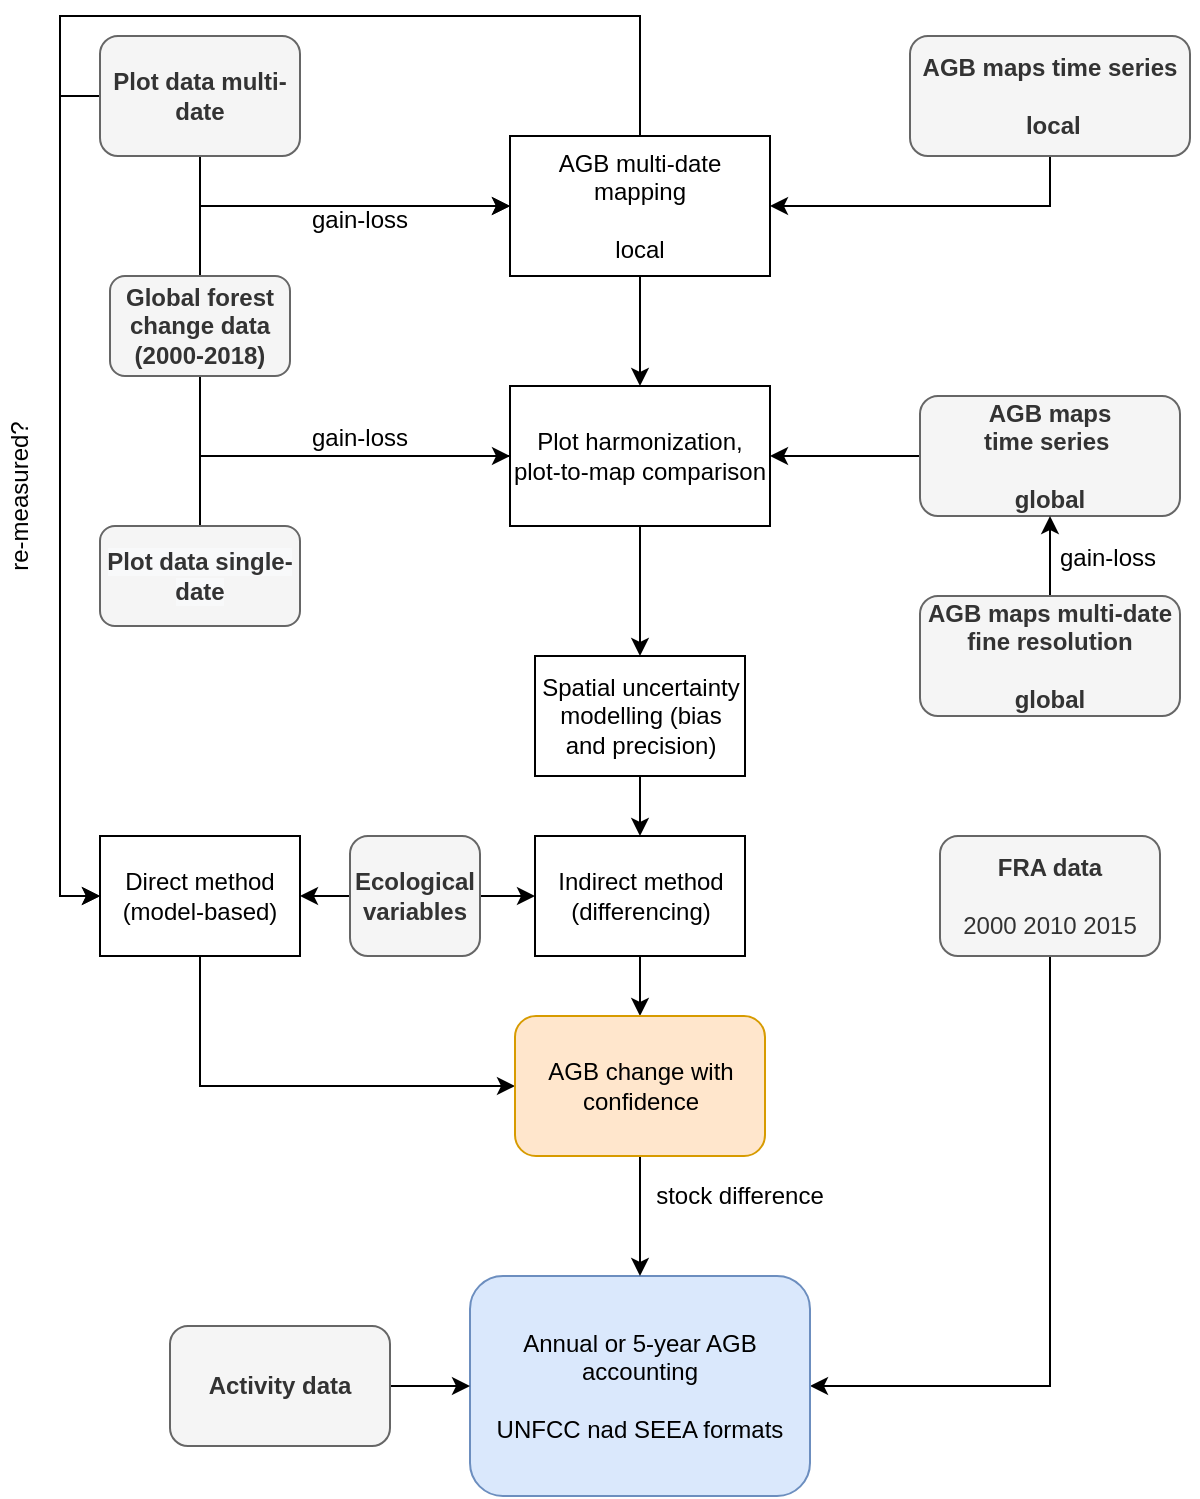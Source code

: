 <mxfile version="13.7.5" type="github">
  <diagram id="7Rsvs0vOTl0MpOckWxuK" name="Page-1">
    <mxGraphModel dx="1038" dy="1717" grid="1" gridSize="10" guides="1" tooltips="1" connect="1" arrows="1" fold="1" page="1" pageScale="1" pageWidth="850" pageHeight="1100" math="0" shadow="0">
      <root>
        <mxCell id="0" />
        <mxCell id="1" parent="0" />
        <mxCell id="WyV3JQxwRowbb4DdgCYI-11" style="edgeStyle=orthogonalEdgeStyle;rounded=0;orthogonalLoop=1;jettySize=auto;html=1;exitX=0.5;exitY=1;exitDx=0;exitDy=0;entryX=0;entryY=0.5;entryDx=0;entryDy=0;" parent="1" source="sPtuqEH-0CU76L_9MhWu-2" target="sPtuqEH-0CU76L_9MhWu-28" edge="1">
          <mxGeometry relative="1" as="geometry" />
        </mxCell>
        <mxCell id="sPtuqEH-0CU76L_9MhWu-2" value="Direct method (model-based)" style="rounded=0;whiteSpace=wrap;html=1;" parent="1" vertex="1">
          <mxGeometry x="195" y="-580" width="100" height="60" as="geometry" />
        </mxCell>
        <mxCell id="PQNr4_TIdTEO0NgWRt0n-21" style="edgeStyle=orthogonalEdgeStyle;rounded=0;orthogonalLoop=1;jettySize=auto;html=1;exitX=0.5;exitY=1;exitDx=0;exitDy=0;entryX=0.5;entryY=0;entryDx=0;entryDy=0;endArrow=classic;endFill=1;" parent="1" source="sPtuqEH-0CU76L_9MhWu-11" target="sPtuqEH-0CU76L_9MhWu-28" edge="1">
          <mxGeometry relative="1" as="geometry" />
        </mxCell>
        <mxCell id="sPtuqEH-0CU76L_9MhWu-11" value="Indirect method (differencing)" style="rounded=0;whiteSpace=wrap;html=1;" parent="1" vertex="1">
          <mxGeometry x="412.5" y="-580" width="105" height="60" as="geometry" />
        </mxCell>
        <mxCell id="sPtuqEH-0CU76L_9MhWu-58" style="edgeStyle=orthogonalEdgeStyle;rounded=0;orthogonalLoop=1;jettySize=auto;html=1;exitX=0.5;exitY=0;exitDx=0;exitDy=0;entryX=0;entryY=0.5;entryDx=0;entryDy=0;" parent="1" source="sPtuqEH-0CU76L_9MhWu-14" target="sPtuqEH-0CU76L_9MhWu-49" edge="1">
          <mxGeometry relative="1" as="geometry" />
        </mxCell>
        <mxCell id="PQNr4_TIdTEO0NgWRt0n-8" style="edgeStyle=orthogonalEdgeStyle;rounded=0;orthogonalLoop=1;jettySize=auto;html=1;exitX=0.5;exitY=1;exitDx=0;exitDy=0;entryX=0;entryY=0.5;entryDx=0;entryDy=0;endArrow=none;endFill=0;" parent="1" source="sPtuqEH-0CU76L_9MhWu-14" target="sPtuqEH-0CU76L_9MhWu-43" edge="1">
          <mxGeometry relative="1" as="geometry" />
        </mxCell>
        <mxCell id="sPtuqEH-0CU76L_9MhWu-14" value="&lt;b&gt;Global forest change data (2000-2018)&lt;/b&gt;" style="rounded=1;whiteSpace=wrap;html=1;fillColor=#f5f5f5;strokeColor=#666666;fontColor=#333333;" parent="1" vertex="1">
          <mxGeometry x="200" y="-860" width="90" height="50" as="geometry" />
        </mxCell>
        <mxCell id="PQNr4_TIdTEO0NgWRt0n-28" style="edgeStyle=orthogonalEdgeStyle;rounded=0;orthogonalLoop=1;jettySize=auto;html=1;exitX=0.5;exitY=1;exitDx=0;exitDy=0;entryX=1;entryY=0.5;entryDx=0;entryDy=0;endArrow=classic;endFill=1;" parent="1" source="sPtuqEH-0CU76L_9MhWu-16" target="sPtuqEH-0CU76L_9MhWu-19" edge="1">
          <mxGeometry relative="1" as="geometry" />
        </mxCell>
        <mxCell id="sPtuqEH-0CU76L_9MhWu-16" value="&lt;b&gt;FRA data&lt;br&gt;&lt;/b&gt;&lt;br&gt;2000 2010 2015" style="rounded=1;whiteSpace=wrap;html=1;fillColor=#f5f5f5;strokeColor=#666666;fontColor=#333333;" parent="1" vertex="1">
          <mxGeometry x="615" y="-580" width="110" height="60" as="geometry" />
        </mxCell>
        <mxCell id="sPtuqEH-0CU76L_9MhWu-19" value="Annual or 5-year AGB accounting &lt;br&gt;&lt;br&gt;UNFCC nad SEEA formats" style="rounded=1;whiteSpace=wrap;html=1;fillColor=#dae8fc;strokeColor=#6c8ebf;" parent="1" vertex="1">
          <mxGeometry x="380" y="-360" width="170" height="110" as="geometry" />
        </mxCell>
        <mxCell id="PQNr4_TIdTEO0NgWRt0n-16" style="edgeStyle=orthogonalEdgeStyle;rounded=0;orthogonalLoop=1;jettySize=auto;html=1;exitX=0;exitY=0.5;exitDx=0;exitDy=0;entryX=0;entryY=0.5;entryDx=0;entryDy=0;endArrow=classic;endFill=1;" parent="1" source="sPtuqEH-0CU76L_9MhWu-26" target="sPtuqEH-0CU76L_9MhWu-2" edge="1">
          <mxGeometry relative="1" as="geometry" />
        </mxCell>
        <mxCell id="PQNr4_TIdTEO0NgWRt0n-33" style="edgeStyle=orthogonalEdgeStyle;rounded=0;orthogonalLoop=1;jettySize=auto;html=1;exitX=0.5;exitY=1;exitDx=0;exitDy=0;entryX=0;entryY=0.5;entryDx=0;entryDy=0;endArrow=classic;endFill=1;" parent="1" source="sPtuqEH-0CU76L_9MhWu-26" target="sPtuqEH-0CU76L_9MhWu-49" edge="1">
          <mxGeometry relative="1" as="geometry" />
        </mxCell>
        <mxCell id="sPtuqEH-0CU76L_9MhWu-26" value="&lt;b style=&quot;font-family: &amp;#34;helvetica&amp;#34;&quot;&gt;Plot data multi-date&lt;/b&gt;" style="rounded=1;whiteSpace=wrap;html=1;fillColor=#f5f5f5;strokeColor=#666666;fontColor=#333333;" parent="1" vertex="1">
          <mxGeometry x="195" y="-980" width="100" height="60" as="geometry" />
        </mxCell>
        <mxCell id="PQNr4_TIdTEO0NgWRt0n-29" style="edgeStyle=orthogonalEdgeStyle;rounded=0;orthogonalLoop=1;jettySize=auto;html=1;exitX=0.5;exitY=1;exitDx=0;exitDy=0;entryX=0.5;entryY=0;entryDx=0;entryDy=0;endArrow=classic;endFill=1;" parent="1" source="sPtuqEH-0CU76L_9MhWu-28" target="sPtuqEH-0CU76L_9MhWu-19" edge="1">
          <mxGeometry relative="1" as="geometry" />
        </mxCell>
        <mxCell id="sPtuqEH-0CU76L_9MhWu-28" value="AGB change with confidence" style="rounded=1;whiteSpace=wrap;html=1;fillColor=#ffe6cc;strokeColor=#d79b00;" parent="1" vertex="1">
          <mxGeometry x="402.5" y="-490" width="125" height="70" as="geometry" />
        </mxCell>
        <mxCell id="PQNr4_TIdTEO0NgWRt0n-9" style="edgeStyle=orthogonalEdgeStyle;rounded=0;orthogonalLoop=1;jettySize=auto;html=1;exitX=0.5;exitY=0;exitDx=0;exitDy=0;entryX=0;entryY=0.5;entryDx=0;entryDy=0;endArrow=classic;endFill=1;" parent="1" source="sPtuqEH-0CU76L_9MhWu-36" target="sPtuqEH-0CU76L_9MhWu-43" edge="1">
          <mxGeometry relative="1" as="geometry" />
        </mxCell>
        <mxCell id="sPtuqEH-0CU76L_9MhWu-36" value="&lt;b style=&quot;color: rgb(51 , 51 , 51) ; font-family: &amp;#34;helvetica&amp;#34; ; font-size: 12px ; font-style: normal ; letter-spacing: normal ; text-align: center ; text-indent: 0px ; text-transform: none ; word-spacing: 0px ; background-color: rgb(248 , 249 , 250)&quot;&gt;Plot data single-date&lt;/b&gt;" style="rounded=1;whiteSpace=wrap;html=1;fillColor=#f5f5f5;strokeColor=#666666;fontColor=#333333;" parent="1" vertex="1">
          <mxGeometry x="195" y="-735" width="100" height="50" as="geometry" />
        </mxCell>
        <mxCell id="WyV3JQxwRowbb4DdgCYI-16" style="edgeStyle=orthogonalEdgeStyle;rounded=0;orthogonalLoop=1;jettySize=auto;html=1;exitX=0.5;exitY=1;exitDx=0;exitDy=0;entryX=0.5;entryY=0;entryDx=0;entryDy=0;" parent="1" source="sPtuqEH-0CU76L_9MhWu-43" target="WyV3JQxwRowbb4DdgCYI-14" edge="1">
          <mxGeometry relative="1" as="geometry" />
        </mxCell>
        <mxCell id="sPtuqEH-0CU76L_9MhWu-43" value="Plot harmonization, plot-to-map comparison" style="rounded=0;whiteSpace=wrap;html=1;" parent="1" vertex="1">
          <mxGeometry x="400" y="-805" width="130" height="70" as="geometry" />
        </mxCell>
        <mxCell id="sPtuqEH-0CU76L_9MhWu-59" style="edgeStyle=orthogonalEdgeStyle;rounded=0;orthogonalLoop=1;jettySize=auto;html=1;exitX=0.5;exitY=1;exitDx=0;exitDy=0;entryX=1;entryY=0.5;entryDx=0;entryDy=0;" parent="1" source="sPtuqEH-0CU76L_9MhWu-47" target="sPtuqEH-0CU76L_9MhWu-49" edge="1">
          <mxGeometry relative="1" as="geometry" />
        </mxCell>
        <mxCell id="sPtuqEH-0CU76L_9MhWu-47" value="&lt;b&gt;AGB maps time series&lt;br&gt;&lt;br&gt;&amp;nbsp;local&lt;/b&gt;&lt;b&gt;&lt;br&gt;&lt;/b&gt;" style="rounded=1;whiteSpace=wrap;html=1;fillColor=#f5f5f5;strokeColor=#666666;fontColor=#333333;" parent="1" vertex="1">
          <mxGeometry x="600" y="-980" width="140" height="60" as="geometry" />
        </mxCell>
        <mxCell id="WyV3JQxwRowbb4DdgCYI-6" style="edgeStyle=orthogonalEdgeStyle;rounded=0;orthogonalLoop=1;jettySize=auto;html=1;exitX=0;exitY=0.5;exitDx=0;exitDy=0;entryX=1;entryY=0.5;entryDx=0;entryDy=0;" parent="1" source="sPtuqEH-0CU76L_9MhWu-48" target="sPtuqEH-0CU76L_9MhWu-43" edge="1">
          <mxGeometry relative="1" as="geometry" />
        </mxCell>
        <mxCell id="sPtuqEH-0CU76L_9MhWu-48" value="&lt;b&gt;AGB maps &lt;br&gt;time series&amp;nbsp;&lt;br&gt;&lt;br&gt;global&lt;br&gt;&lt;/b&gt;" style="rounded=1;whiteSpace=wrap;html=1;fillColor=#f5f5f5;strokeColor=#666666;fontColor=#333333;" parent="1" vertex="1">
          <mxGeometry x="605" y="-800" width="130" height="60" as="geometry" />
        </mxCell>
        <mxCell id="PQNr4_TIdTEO0NgWRt0n-11" value="" style="edgeStyle=orthogonalEdgeStyle;rounded=0;orthogonalLoop=1;jettySize=auto;html=1;endArrow=classic;endFill=1;" parent="1" source="sPtuqEH-0CU76L_9MhWu-49" target="sPtuqEH-0CU76L_9MhWu-43" edge="1">
          <mxGeometry relative="1" as="geometry" />
        </mxCell>
        <mxCell id="gxPmMTx2_d7EBtKhnhhi-1" style="edgeStyle=orthogonalEdgeStyle;rounded=0;orthogonalLoop=1;jettySize=auto;html=1;exitX=0.5;exitY=0;exitDx=0;exitDy=0;entryX=0;entryY=0.5;entryDx=0;entryDy=0;" parent="1" source="sPtuqEH-0CU76L_9MhWu-49" target="sPtuqEH-0CU76L_9MhWu-2" edge="1">
          <mxGeometry relative="1" as="geometry">
            <Array as="points">
              <mxPoint x="465" y="-990" />
              <mxPoint x="175" y="-990" />
              <mxPoint x="175" y="-550" />
            </Array>
          </mxGeometry>
        </mxCell>
        <mxCell id="sPtuqEH-0CU76L_9MhWu-49" value="AGB multi-date mapping&lt;br&gt;&lt;br&gt;local" style="rounded=0;whiteSpace=wrap;html=1;" parent="1" vertex="1">
          <mxGeometry x="400" y="-930" width="130" height="70" as="geometry" />
        </mxCell>
        <mxCell id="PQNr4_TIdTEO0NgWRt0n-4" value="gain-loss" style="text;html=1;strokeColor=none;fillColor=none;align=center;verticalAlign=middle;whiteSpace=wrap;rounded=0;" parent="1" vertex="1">
          <mxGeometry x="280" y="-789" width="90" height="20" as="geometry" />
        </mxCell>
        <mxCell id="PQNr4_TIdTEO0NgWRt0n-17" value="re-measured?" style="text;html=1;strokeColor=none;fillColor=none;align=center;verticalAlign=middle;whiteSpace=wrap;rounded=0;rotation=-90;" parent="1" vertex="1">
          <mxGeometry x="110" y="-760" width="90" height="20" as="geometry" />
        </mxCell>
        <mxCell id="PQNr4_TIdTEO0NgWRt0n-30" value="stock difference" style="text;html=1;strokeColor=none;fillColor=none;align=center;verticalAlign=middle;whiteSpace=wrap;rounded=0;" parent="1" vertex="1">
          <mxGeometry x="470" y="-410" width="90" height="20" as="geometry" />
        </mxCell>
        <mxCell id="PQNr4_TIdTEO0NgWRt0n-5" value="gain-loss" style="text;html=1;strokeColor=none;fillColor=none;align=center;verticalAlign=middle;whiteSpace=wrap;rounded=0;" parent="1" vertex="1">
          <mxGeometry x="280" y="-898" width="90" height="20" as="geometry" />
        </mxCell>
        <mxCell id="WyV3JQxwRowbb4DdgCYI-4" style="edgeStyle=orthogonalEdgeStyle;rounded=0;orthogonalLoop=1;jettySize=auto;html=1;exitX=0.5;exitY=0;exitDx=0;exitDy=0;" parent="1" source="WyV3JQxwRowbb4DdgCYI-3" target="sPtuqEH-0CU76L_9MhWu-48" edge="1">
          <mxGeometry relative="1" as="geometry" />
        </mxCell>
        <mxCell id="WyV3JQxwRowbb4DdgCYI-3" value="&lt;b&gt;AGB maps multi-date &lt;br&gt;fine resolution&lt;br&gt;&lt;br&gt;global&lt;br&gt;&lt;/b&gt;" style="rounded=1;whiteSpace=wrap;html=1;fillColor=#f5f5f5;strokeColor=#666666;fontColor=#333333;" parent="1" vertex="1">
          <mxGeometry x="605" y="-700" width="130" height="60" as="geometry" />
        </mxCell>
        <mxCell id="WyV3JQxwRowbb4DdgCYI-5" value="gain-loss" style="text;html=1;strokeColor=none;fillColor=none;align=center;verticalAlign=middle;whiteSpace=wrap;rounded=0;" parent="1" vertex="1">
          <mxGeometry x="654" y="-729" width="90" height="20" as="geometry" />
        </mxCell>
        <mxCell id="WyV3JQxwRowbb4DdgCYI-10" style="edgeStyle=orthogonalEdgeStyle;rounded=0;orthogonalLoop=1;jettySize=auto;html=1;exitX=1;exitY=0.5;exitDx=0;exitDy=0;entryX=0;entryY=0.5;entryDx=0;entryDy=0;" parent="1" source="WyV3JQxwRowbb4DdgCYI-7" target="sPtuqEH-0CU76L_9MhWu-11" edge="1">
          <mxGeometry relative="1" as="geometry" />
        </mxCell>
        <mxCell id="WyV3JQxwRowbb4DdgCYI-17" style="edgeStyle=orthogonalEdgeStyle;rounded=0;orthogonalLoop=1;jettySize=auto;html=1;exitX=0;exitY=0.5;exitDx=0;exitDy=0;entryX=1;entryY=0.5;entryDx=0;entryDy=0;" parent="1" source="WyV3JQxwRowbb4DdgCYI-7" target="sPtuqEH-0CU76L_9MhWu-2" edge="1">
          <mxGeometry relative="1" as="geometry" />
        </mxCell>
        <mxCell id="WyV3JQxwRowbb4DdgCYI-7" value="&lt;b&gt;Ecological variables&lt;br&gt;&lt;/b&gt;" style="rounded=1;whiteSpace=wrap;html=1;fillColor=#f5f5f5;strokeColor=#666666;fontColor=#333333;" parent="1" vertex="1">
          <mxGeometry x="320" y="-580" width="65" height="60" as="geometry" />
        </mxCell>
        <mxCell id="WyV3JQxwRowbb4DdgCYI-15" style="edgeStyle=orthogonalEdgeStyle;rounded=0;orthogonalLoop=1;jettySize=auto;html=1;exitX=0.5;exitY=1;exitDx=0;exitDy=0;entryX=0.5;entryY=0;entryDx=0;entryDy=0;" parent="1" source="WyV3JQxwRowbb4DdgCYI-14" target="sPtuqEH-0CU76L_9MhWu-11" edge="1">
          <mxGeometry relative="1" as="geometry" />
        </mxCell>
        <mxCell id="WyV3JQxwRowbb4DdgCYI-14" value="Spatial uncertainty modelling (bias and precision)" style="rounded=0;whiteSpace=wrap;html=1;" parent="1" vertex="1">
          <mxGeometry x="412.5" y="-670" width="105" height="60" as="geometry" />
        </mxCell>
        <mxCell id="qgO-r7t1UkSXpB8JyS_Y-2" style="edgeStyle=orthogonalEdgeStyle;rounded=0;orthogonalLoop=1;jettySize=auto;html=1;exitX=1;exitY=0.5;exitDx=0;exitDy=0;entryX=0;entryY=0.5;entryDx=0;entryDy=0;" edge="1" parent="1" source="qgO-r7t1UkSXpB8JyS_Y-1" target="sPtuqEH-0CU76L_9MhWu-19">
          <mxGeometry relative="1" as="geometry" />
        </mxCell>
        <mxCell id="qgO-r7t1UkSXpB8JyS_Y-1" value="&lt;b&gt;Activity data&lt;/b&gt;" style="rounded=1;whiteSpace=wrap;html=1;fillColor=#f5f5f5;strokeColor=#666666;fontColor=#333333;" vertex="1" parent="1">
          <mxGeometry x="230" y="-335" width="110" height="60" as="geometry" />
        </mxCell>
      </root>
    </mxGraphModel>
  </diagram>
</mxfile>
